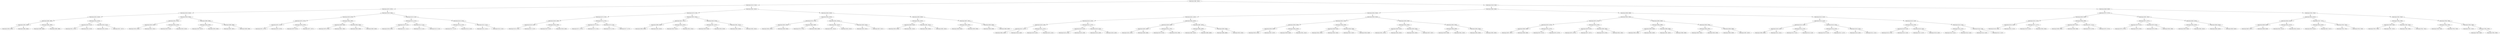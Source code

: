 digraph G{
61482447 [label="Node{data=[3861, 3861]}"]
61482447 -> 747533138
747533138 [label="Node{data=[3124, 3124]}"]
747533138 -> 1113958591
1113958591 [label="Node{data=[3070, 3070]}"]
1113958591 -> 137181451
137181451 [label="Node{data=[3018, 3018]}"]
137181451 -> 1518072220
1518072220 [label="Node{data=[3010, 3010]}"]
1518072220 -> 95423842
95423842 [label="Node{data=[2885, 2885]}"]
95423842 -> 1786735931
1786735931 [label="Node{data=[2595, 2595]}"]
1786735931 -> 192668702
192668702 [label="Node{data=[2563, 2563]}"]
1786735931 -> 235475964
235475964 [label="Node{data=[2884, 2884]}"]
95423842 -> 198693954
198693954 [label="Node{data=[2965, 2965]}"]
198693954 -> 441480886
441480886 [label="Node{data=[2886, 2886]}"]
198693954 -> 1314859766
1314859766 [label="Node{data=[2989, 2989]}"]
1518072220 -> 143611442
143611442 [label="Node{data=[3014, 3014]}"]
143611442 -> 1028650661
1028650661 [label="Node{data=[3012, 3012]}"]
1028650661 -> 615764604
615764604 [label="Node{data=[3011, 3011]}"]
1028650661 -> 327959686
327959686 [label="Node{data=[3013, 3013]}"]
143611442 -> 1631632899
1631632899 [label="Node{data=[3016, 3016]}"]
1631632899 -> 603489872
603489872 [label="Node{data=[3015, 3015]}"]
1631632899 -> 425885793
425885793 [label="Node{data=[3017, 3017]}"]
137181451 -> 1757110207
1757110207 [label="Node{data=[3026, 3026]}"]
1757110207 -> 217007117
217007117 [label="Node{data=[3022, 3022]}"]
217007117 -> 1799526854
1799526854 [label="Node{data=[3020, 3020]}"]
1799526854 -> 1714318663
1714318663 [label="Node{data=[3019, 3019]}"]
1799526854 -> 1423610010
1423610010 [label="Node{data=[3021, 3021]}"]
217007117 -> 585333024
585333024 [label="Node{data=[3024, 3024]}"]
585333024 -> 1569736723
1569736723 [label="Node{data=[3023, 3023]}"]
585333024 -> 1212240563
1212240563 [label="Node{data=[3025, 3025]}"]
1757110207 -> 1218401633
1218401633 [label="Node{data=[3066, 3066]}"]
1218401633 -> 1896615723
1896615723 [label="Node{data=[3028, 3028]}"]
1896615723 -> 771953097
771953097 [label="Node{data=[3027, 3027]}"]
1896615723 -> 1813318256
1813318256 [label="Node{data=[3056, 3056]}"]
1218401633 -> 1586724558
1586724558 [label="Node{data=[3068, 3068]}"]
1586724558 -> 1333221216
1333221216 [label="Node{data=[3067, 3067]}"]
1586724558 -> 2043451934
2043451934 [label="Node{data=[3069, 3069]}"]
1113958591 -> 1036929501
1036929501 [label="Node{data=[3108, 3108]}"]
1036929501 -> 2020488612
2020488612 [label="Node{data=[3078, 3078]}"]
2020488612 -> 232235422
232235422 [label="Node{data=[3074, 3074]}"]
232235422 -> 274126416
274126416 [label="Node{data=[3072, 3072]}"]
274126416 -> 1595532582
1595532582 [label="Node{data=[3071, 3071]}"]
274126416 -> 1456683124
1456683124 [label="Node{data=[3073, 3073]}"]
232235422 -> 1723381857
1723381857 [label="Node{data=[3076, 3076]}"]
1723381857 -> 1081743024
1081743024 [label="Node{data=[3075, 3075]}"]
1723381857 -> 1356524364
1356524364 [label="Node{data=[3077, 3077]}"]
2020488612 -> 520448443
520448443 [label="Node{data=[3082, 3082]}"]
520448443 -> 1012773258
1012773258 [label="Node{data=[3080, 3080]}"]
1012773258 -> 746782503
746782503 [label="Node{data=[3079, 3079]}"]
1012773258 -> 730194288
730194288 [label="Node{data=[3081, 3081]}"]
520448443 -> 528030986
528030986 [label="Node{data=[3084, 3084]}"]
528030986 -> 1324957326
1324957326 [label="Node{data=[3083, 3083]}"]
528030986 -> 1966709681
1966709681 [label="Node{data=[3085, 3085]}"]
1036929501 -> 1907587591
1907587591 [label="Node{data=[3116, 3116]}"]
1907587591 -> 645245046
645245046 [label="Node{data=[3112, 3112]}"]
645245046 -> 562032504
562032504 [label="Node{data=[3110, 3110]}"]
562032504 -> 404888821
404888821 [label="Node{data=[3109, 3109]}"]
562032504 -> 1923821236
1923821236 [label="Node{data=[3111, 3111]}"]
645245046 -> 2031488655
2031488655 [label="Node{data=[3114, 3114]}"]
2031488655 -> 667695866
667695866 [label="Node{data=[3113, 3113]}"]
2031488655 -> 797003586
797003586 [label="Node{data=[3115, 3115]}"]
1907587591 -> 74713736
74713736 [label="Node{data=[3120, 3120]}"]
74713736 -> 1298075391
1298075391 [label="Node{data=[3118, 3118]}"]
1298075391 -> 184739396
184739396 [label="Node{data=[3117, 3117]}"]
1298075391 -> 777802553
777802553 [label="Node{data=[3119, 3119]}"]
74713736 -> 173554736
173554736 [label="Node{data=[3122, 3122]}"]
173554736 -> 1061544818
1061544818 [label="Node{data=[3121, 3121]}"]
173554736 -> 602477080
602477080 [label="Node{data=[3123, 3123]}"]
747533138 -> 1876973767
1876973767 [label="Node{data=[3623, 3623]}"]
1876973767 -> 613568695
613568695 [label="Node{data=[3178, 3178]}"]
613568695 -> 886860068
886860068 [label="Node{data=[3170, 3170]}"]
886860068 -> 1599001717
1599001717 [label="Node{data=[3166, 3166]}"]
1599001717 -> 839227707
839227707 [label="Node{data=[3126, 3126]}"]
839227707 -> 69492772
69492772 [label="Node{data=[3125, 3125]}"]
839227707 -> 1407630541
1407630541 [label="Node{data=[3127, 3127]}"]
1599001717 -> 2049058744
2049058744 [label="Node{data=[3168, 3168]}"]
2049058744 -> 1693492614
1693492614 [label="Node{data=[3167, 3167]}"]
2049058744 -> 1139985532
1139985532 [label="Node{data=[3169, 3169]}"]
886860068 -> 630460443
630460443 [label="Node{data=[3174, 3174]}"]
630460443 -> 1323363574
1323363574 [label="Node{data=[3172, 3172]}"]
1323363574 -> 803056697
803056697 [label="Node{data=[3171, 3171]}"]
1323363574 -> 2056848530
2056848530 [label="Node{data=[3173, 3173]}"]
630460443 -> 2131285778
2131285778 [label="Node{data=[3176, 3176]}"]
2131285778 -> 918950745
918950745 [label="Node{data=[3175, 3175]}"]
2131285778 -> 1949883868
1949883868 [label="Node{data=[3177, 3177]}"]
613568695 -> 1178069597
1178069597 [label="Node{data=[3615, 3615]}"]
1178069597 -> 2134775246
2134775246 [label="Node{data=[3611, 3611]}"]
2134775246 -> 2045021611
2045021611 [label="Node{data=[3609, 3609]}"]
2045021611 -> 1258318198
1258318198 [label="Node{data=[3608, 3608]}"]
2045021611 -> 849086281
849086281 [label="Node{data=[3610, 3610]}"]
2134775246 -> 1023665329
1023665329 [label="Node{data=[3613, 3613]}"]
1023665329 -> 1624747887
1624747887 [label="Node{data=[3612, 3612]}"]
1023665329 -> 684990938
684990938 [label="Node{data=[3614, 3614]}"]
1178069597 -> 2048974278
2048974278 [label="Node{data=[3619, 3619]}"]
2048974278 -> 1487177823
1487177823 [label="Node{data=[3617, 3617]}"]
1487177823 -> 89520371
89520371 [label="Node{data=[3616, 3616]}"]
1487177823 -> 210162546
210162546 [label="Node{data=[3618, 3618]}"]
2048974278 -> 1890906569
1890906569 [label="Node{data=[3621, 3621]}"]
1890906569 -> 204372464
204372464 [label="Node{data=[3620, 3620]}"]
1890906569 -> 639015654
639015654 [label="Node{data=[3622, 3622]}"]
1876973767 -> 473022485
473022485 [label="Node{data=[3818, 3818]}"]
473022485 -> 1264337123
1264337123 [label="Node{data=[3810, 3810]}"]
1264337123 -> 876761473
876761473 [label="Node{data=[3733, 3733]}"]
876761473 -> 638659653
638659653 [label="Node{data=[3625, 3625]}"]
638659653 -> 884109818
884109818 [label="Node{data=[3624, 3624]}"]
638659653 -> 490759383
490759383 [label="Node{data=[3626, 3626]}"]
876761473 -> 992538791
992538791 [label="Node{data=[3800, 3800]}"]
992538791 -> 351572099
351572099 [label="Node{data=[3751, 3751]}"]
992538791 -> 871239238
871239238 [label="Node{data=[3809, 3809]}"]
1264337123 -> 764850736
764850736 [label="Node{data=[3814, 3814]}"]
764850736 -> 1372050157
1372050157 [label="Node{data=[3812, 3812]}"]
1372050157 -> 1627861214
1627861214 [label="Node{data=[3811, 3811]}"]
1372050157 -> 584621702
584621702 [label="Node{data=[3813, 3813]}"]
764850736 -> 977776607
977776607 [label="Node{data=[3816, 3816]}"]
977776607 -> 1442337472
1442337472 [label="Node{data=[3815, 3815]}"]
977776607 -> 220272993
220272993 [label="Node{data=[3817, 3817]}"]
473022485 -> 1810602733
1810602733 [label="Node{data=[3853, 3853]}"]
1810602733 -> 1817569560
1817569560 [label="Node{data=[3822, 3822]}"]
1817569560 -> 2074925056
2074925056 [label="Node{data=[3820, 3820]}"]
2074925056 -> 2118335493
2118335493 [label="Node{data=[3819, 3819]}"]
2074925056 -> 1237904850
1237904850 [label="Node{data=[3821, 3821]}"]
1817569560 -> 169267418
169267418 [label="Node{data=[3851, 3851]}"]
169267418 -> 401044800
401044800 [label="Node{data=[3850, 3850]}"]
169267418 -> 1889779885
1889779885 [label="Node{data=[3852, 3852]}"]
1810602733 -> 2114651414
2114651414 [label="Node{data=[3857, 3857]}"]
2114651414 -> 1118276109
1118276109 [label="Node{data=[3855, 3855]}"]
1118276109 -> 1858513516
1858513516 [label="Node{data=[3854, 3854]}"]
1118276109 -> 9353649
9353649 [label="Node{data=[3856, 3856]}"]
2114651414 -> 638267139
638267139 [label="Node{data=[3859, 3859]}"]
638267139 -> 1476537901
1476537901 [label="Node{data=[3858, 3858]}"]
638267139 -> 55343755
55343755 [label="Node{data=[3860, 3860]}"]
61482447 -> 1987713122
1987713122 [label="Node{data=[5148, 5148]}"]
1987713122 -> 167133849
167133849 [label="Node{data=[5066, 5066]}"]
167133849 -> 1087141580
1087141580 [label="Node{data=[5034, 5034]}"]
1087141580 -> 548717692
548717692 [label="Node{data=[4161, 4161]}"]
548717692 -> 103506176
103506176 [label="Node{data=[4153, 4153]}"]
103506176 -> 1030887894
1030887894 [label="Node{data=[4149, 4149]}"]
1030887894 -> 506163874
506163874 [label="Node{data=[4147, 4147]}"]
506163874 -> 414892607
414892607 [label="Node{data=[3862, 3862]}"]
506163874 -> 1162117961
1162117961 [label="Node{data=[4148, 4148]}"]
1030887894 -> 1750437534
1750437534 [label="Node{data=[4151, 4151]}"]
1750437534 -> 766402388
766402388 [label="Node{data=[4150, 4150]}"]
1750437534 -> 1674300388
1674300388 [label="Node{data=[4152, 4152]}"]
103506176 -> 41173535
41173535 [label="Node{data=[4157, 4157]}"]
41173535 -> 1183915441
1183915441 [label="Node{data=[4155, 4155]}"]
1183915441 -> 429567688
429567688 [label="Node{data=[4154, 4154]}"]
1183915441 -> 615760628
615760628 [label="Node{data=[4156, 4156]}"]
41173535 -> 74913991
74913991 [label="Node{data=[4159, 4159]}"]
74913991 -> 1246093677
1246093677 [label="Node{data=[4158, 4158]}"]
74913991 -> 115735043
115735043 [label="Node{data=[4160, 4160]}"]
548717692 -> 1023093833
1023093833 [label="Node{data=[4823, 4823]}"]
1023093833 -> 7780913
7780913 [label="Node{data=[4339, 4339]}"]
7780913 -> 1709014491
1709014491 [label="Node{data=[4285, 4285]}"]
1709014491 -> 1279374977
1279374977 [label="Node{data=[4162, 4162]}"]
1709014491 -> 691880484
691880484 [label="Node{data=[4288, 4288]}"]
7780913 -> 472891904
472891904 [label="Node{data=[4791, 4791]}"]
472891904 -> 303192059
303192059 [label="Node{data=[4574, 4574]}"]
472891904 -> 1403395718
1403395718 [label="Node{data=[4799, 4799]}"]
1023093833 -> 281631412
281631412 [label="Node{data=[4967, 4967]}"]
281631412 -> 1922344303
1922344303 [label="Node{data=[4965, 4965]}"]
1922344303 -> 1924761929
1924761929 [label="Node{data=[4831, 4831]}"]
1922344303 -> 294185910
294185910 [label="Node{data=[4966, 4966]}"]
281631412 -> 1271799753
1271799753 [label="Node{data=[5006, 5006]}"]
1271799753 -> 480666626
480666626 [label="Node{data=[4998, 4998]}"]
1271799753 -> 577459486
577459486 [label="Node{data=[5033, 5033]}"]
1087141580 -> 1953030078
1953030078 [label="Node{data=[5050, 5050]}"]
1953030078 -> 1340319405
1340319405 [label="Node{data=[5042, 5042]}"]
1340319405 -> 1615486247
1615486247 [label="Node{data=[5038, 5038]}"]
1615486247 -> 418461589
418461589 [label="Node{data=[5036, 5036]}"]
418461589 -> 718704154
718704154 [label="Node{data=[5035, 5035]}"]
418461589 -> 2018673443
2018673443 [label="Node{data=[5037, 5037]}"]
1615486247 -> 1254316651
1254316651 [label="Node{data=[5040, 5040]}"]
1254316651 -> 1528795449
1528795449 [label="Node{data=[5039, 5039]}"]
1254316651 -> 1168597534
1168597534 [label="Node{data=[5041, 5041]}"]
1340319405 -> 696302098
696302098 [label="Node{data=[5046, 5046]}"]
696302098 -> 2034281803
2034281803 [label="Node{data=[5044, 5044]}"]
2034281803 -> 1584495875
1584495875 [label="Node{data=[5043, 5043]}"]
2034281803 -> 548950849
548950849 [label="Node{data=[5045, 5045]}"]
696302098 -> 214183278
214183278 [label="Node{data=[5048, 5048]}"]
214183278 -> 1880290120
1880290120 [label="Node{data=[5047, 5047]}"]
214183278 -> 626921772
626921772 [label="Node{data=[5049, 5049]}"]
1953030078 -> 1201564829
1201564829 [label="Node{data=[5058, 5058]}"]
1201564829 -> 1780254301
1780254301 [label="Node{data=[5054, 5054]}"]
1780254301 -> 234070245
234070245 [label="Node{data=[5052, 5052]}"]
234070245 -> 1492195078
1492195078 [label="Node{data=[5051, 5051]}"]
234070245 -> 1816093185
1816093185 [label="Node{data=[5053, 5053]}"]
1780254301 -> 1646210997
1646210997 [label="Node{data=[5056, 5056]}"]
1646210997 -> 1929076635
1929076635 [label="Node{data=[5055, 5055]}"]
1646210997 -> 576864229
576864229 [label="Node{data=[5057, 5057]}"]
1201564829 -> 903507650
903507650 [label="Node{data=[5062, 5062]}"]
903507650 -> 774081867
774081867 [label="Node{data=[5060, 5060]}"]
774081867 -> 109844627
109844627 [label="Node{data=[5059, 5059]}"]
774081867 -> 899846832
899846832 [label="Node{data=[5061, 5061]}"]
903507650 -> 1407735480
1407735480 [label="Node{data=[5064, 5064]}"]
1407735480 -> 1628684379
1628684379 [label="Node{data=[5063, 5063]}"]
1407735480 -> 121443434
121443434 [label="Node{data=[5065, 5065]}"]
167133849 -> 648749359
648749359 [label="Node{data=[5098, 5098]}"]
648749359 -> 937946836
937946836 [label="Node{data=[5082, 5082]}"]
937946836 -> 1216995691
1216995691 [label="Node{data=[5074, 5074]}"]
1216995691 -> 662188628
662188628 [label="Node{data=[5070, 5070]}"]
662188628 -> 1487261133
1487261133 [label="Node{data=[5068, 5068]}"]
1487261133 -> 1346115907
1346115907 [label="Node{data=[5067, 5067]}"]
1487261133 -> 1471752342
1471752342 [label="Node{data=[5069, 5069]}"]
662188628 -> 833968807
833968807 [label="Node{data=[5072, 5072]}"]
833968807 -> 1191715577
1191715577 [label="Node{data=[5071, 5071]}"]
833968807 -> 2001653082
2001653082 [label="Node{data=[5073, 5073]}"]
1216995691 -> 1764599485
1764599485 [label="Node{data=[5078, 5078]}"]
1764599485 -> 1918286173
1918286173 [label="Node{data=[5076, 5076]}"]
1918286173 -> 1959744004
1959744004 [label="Node{data=[5075, 5075]}"]
1918286173 -> 1978295770
1978295770 [label="Node{data=[5077, 5077]}"]
1764599485 -> 1903574420
1903574420 [label="Node{data=[5080, 5080]}"]
1903574420 -> 917368502
917368502 [label="Node{data=[5079, 5079]}"]
1903574420 -> 956093717
956093717 [label="Node{data=[5081, 5081]}"]
937946836 -> 505328485
505328485 [label="Node{data=[5090, 5090]}"]
505328485 -> 1589946287
1589946287 [label="Node{data=[5086, 5086]}"]
1589946287 -> 130366111
130366111 [label="Node{data=[5084, 5084]}"]
130366111 -> 1506743055
1506743055 [label="Node{data=[5083, 5083]}"]
130366111 -> 841025224
841025224 [label="Node{data=[5085, 5085]}"]
1589946287 -> 1227040508
1227040508 [label="Node{data=[5088, 5088]}"]
1227040508 -> 1729948805
1729948805 [label="Node{data=[5087, 5087]}"]
1227040508 -> 1181404162
1181404162 [label="Node{data=[5089, 5089]}"]
505328485 -> 2085061953
2085061953 [label="Node{data=[5094, 5094]}"]
2085061953 -> 746801395
746801395 [label="Node{data=[5092, 5092]}"]
746801395 -> 754708770
754708770 [label="Node{data=[5091, 5091]}"]
746801395 -> 1012998755
1012998755 [label="Node{data=[5093, 5093]}"]
2085061953 -> 2093798691
2093798691 [label="Node{data=[5096, 5096]}"]
2093798691 -> 1245630105
1245630105 [label="Node{data=[5095, 5095]}"]
2093798691 -> 968840221
968840221 [label="Node{data=[5097, 5097]}"]
648749359 -> 209193843
209193843 [label="Node{data=[5132, 5132]}"]
209193843 -> 369598994
369598994 [label="Node{data=[5124, 5124]}"]
369598994 -> 720497741
720497741 [label="Node{data=[5120, 5120]}"]
720497741 -> 1772968626
1772968626 [label="Node{data=[5100, 5100]}"]
1772968626 -> 625145703
625145703 [label="Node{data=[5099, 5099]}"]
1772968626 -> 243193583
243193583 [label="Node{data=[5101, 5101]}"]
720497741 -> 734576873
734576873 [label="Node{data=[5122, 5122]}"]
734576873 -> 674461672
674461672 [label="Node{data=[5121, 5121]}"]
734576873 -> 452482118
452482118 [label="Node{data=[5123, 5123]}"]
369598994 -> 1657348184
1657348184 [label="Node{data=[5128, 5128]}"]
1657348184 -> 258698080
258698080 [label="Node{data=[5126, 5126]}"]
258698080 -> 1020580178
1020580178 [label="Node{data=[5125, 5125]}"]
258698080 -> 1691805930
1691805930 [label="Node{data=[5127, 5127]}"]
1657348184 -> 1328992200
1328992200 [label="Node{data=[5130, 5130]}"]
1328992200 -> 458399013
458399013 [label="Node{data=[5129, 5129]}"]
1328992200 -> 26640732
26640732 [label="Node{data=[5131, 5131]}"]
209193843 -> 1389672508
1389672508 [label="Node{data=[5140, 5140]}"]
1389672508 -> 728069409
728069409 [label="Node{data=[5136, 5136]}"]
728069409 -> 609316573
609316573 [label="Node{data=[5134, 5134]}"]
609316573 -> 301504362
301504362 [label="Node{data=[5133, 5133]}"]
609316573 -> 1713035313
1713035313 [label="Node{data=[5135, 5135]}"]
728069409 -> 1716942254
1716942254 [label="Node{data=[5138, 5138]}"]
1716942254 -> 1239341119
1239341119 [label="Node{data=[5137, 5137]}"]
1716942254 -> 474498473
474498473 [label="Node{data=[5139, 5139]}"]
1389672508 -> 748932417
748932417 [label="Node{data=[5144, 5144]}"]
748932417 -> 2039297662
2039297662 [label="Node{data=[5142, 5142]}"]
2039297662 -> 1185748560
1185748560 [label="Node{data=[5141, 5141]}"]
2039297662 -> 412509729
412509729 [label="Node{data=[5143, 5143]}"]
748932417 -> 711817655
711817655 [label="Node{data=[5146, 5146]}"]
711817655 -> 985896002
985896002 [label="Node{data=[5145, 5145]}"]
711817655 -> 343022300
343022300 [label="Node{data=[5147, 5147]}"]
1987713122 -> 1073660189
1073660189 [label="Node{data=[6406, 6406]}"]
1073660189 -> 2124396436
2124396436 [label="Node{data=[5573, 5573]}"]
2124396436 -> 1490574721
1490574721 [label="Node{data=[5565, 5565]}"]
1490574721 -> 1551370428
1551370428 [label="Node{data=[5152, 5152]}"]
1551370428 -> 365419527
365419527 [label="Node{data=[5150, 5150]}"]
365419527 -> 375908924
375908924 [label="Node{data=[5149, 5149]}"]
365419527 -> 214538532
214538532 [label="Node{data=[5151, 5151]}"]
1551370428 -> 275271145
275271145 [label="Node{data=[5177, 5177]}"]
275271145 -> 996449287
996449287 [label="Node{data=[5153, 5153]}"]
275271145 -> 318486365
318486365 [label="Node{data=[5564, 5564]}"]
1490574721 -> 1387990175
1387990175 [label="Node{data=[5569, 5569]}"]
1387990175 -> 7210020
7210020 [label="Node{data=[5567, 5567]}"]
7210020 -> 527774858
527774858 [label="Node{data=[5566, 5566]}"]
7210020 -> 1358637414
1358637414 [label="Node{data=[5568, 5568]}"]
1387990175 -> 1521358866
1521358866 [label="Node{data=[5571, 5571]}"]
1521358866 -> 705787975
705787975 [label="Node{data=[5570, 5570]}"]
1521358866 -> 477550827
477550827 [label="Node{data=[5572, 5572]}"]
2124396436 -> 365916698
365916698 [label="Node{data=[5581, 5581]}"]
365916698 -> 1066112569
1066112569 [label="Node{data=[5577, 5577]}"]
1066112569 -> 511247055
511247055 [label="Node{data=[5575, 5575]}"]
511247055 -> 878850155
878850155 [label="Node{data=[5574, 5574]}"]
511247055 -> 1515445087
1515445087 [label="Node{data=[5576, 5576]}"]
1066112569 -> 956998770
956998770 [label="Node{data=[5579, 5579]}"]
956998770 -> 1874044646
1874044646 [label="Node{data=[5578, 5578]}"]
956998770 -> 1257710099
1257710099 [label="Node{data=[5580, 5580]}"]
365916698 -> 238719281
238719281 [label="Node{data=[6402, 6402]}"]
238719281 -> 1660919216
1660919216 [label="Node{data=[5623, 5623]}"]
1660919216 -> 277447583
277447583 [label="Node{data=[5582, 5582]}"]
1660919216 -> 1662897191
1662897191 [label="Node{data=[6401, 6401]}"]
238719281 -> 972323436
972323436 [label="Node{data=[6404, 6404]}"]
972323436 -> 662201087
662201087 [label="Node{data=[6403, 6403]}"]
972323436 -> 2066843892
2066843892 [label="Node{data=[6405, 6405]}"]
1073660189 -> 1983913793
1983913793 [label="Node{data=[7634, 7634]}"]
1983913793 -> 1820146943
1820146943 [label="Node{data=[6414, 6414]}"]
1820146943 -> 150393877
150393877 [label="Node{data=[6410, 6410]}"]
150393877 -> 2146929623
2146929623 [label="Node{data=[6408, 6408]}"]
2146929623 -> 163260799
163260799 [label="Node{data=[6407, 6407]}"]
2146929623 -> 203712115
203712115 [label="Node{data=[6409, 6409]}"]
150393877 -> 852254110
852254110 [label="Node{data=[6412, 6412]}"]
852254110 -> 1906753827
1906753827 [label="Node{data=[6411, 6411]}"]
852254110 -> 554106553
554106553 [label="Node{data=[6413, 6413]}"]
1820146943 -> 247333652
247333652 [label="Node{data=[7527, 7527]}"]
247333652 -> 1590595568
1590595568 [label="Node{data=[6416, 6416]}"]
1590595568 -> 430371539
430371539 [label="Node{data=[6415, 6415]}"]
1590595568 -> 264447080
264447080 [label="Node{data=[6417, 6417]}"]
247333652 -> 1905991719
1905991719 [label="Node{data=[7632, 7632]}"]
1905991719 -> 1526759659
1526759659 [label="Node{data=[7631, 7631]}"]
1905991719 -> 1973338418
1973338418 [label="Node{data=[7633, 7633]}"]
1983913793 -> 1667779469
1667779469 [label="Node{data=[7642, 7642]}"]
1667779469 -> 1272628703
1272628703 [label="Node{data=[7638, 7638]}"]
1272628703 -> 335680407
335680407 [label="Node{data=[7636, 7636]}"]
335680407 -> 387368820
387368820 [label="Node{data=[7635, 7635]}"]
335680407 -> 906220088
906220088 [label="Node{data=[7637, 7637]}"]
1272628703 -> 728374554
728374554 [label="Node{data=[7640, 7640]}"]
728374554 -> 795884875
795884875 [label="Node{data=[7639, 7639]}"]
728374554 -> 251425462
251425462 [label="Node{data=[7641, 7641]}"]
1667779469 -> 642179907
642179907 [label="Node{data=[7646, 7646]}"]
642179907 -> 1564457052
1564457052 [label="Node{data=[7644, 7644]}"]
1564457052 -> 1930120405
1930120405 [label="Node{data=[7643, 7643]}"]
1564457052 -> 504363456
504363456 [label="Node{data=[7645, 7645]}"]
642179907 -> 264392121
264392121 [label="Node{data=[7648, 7648]}"]
264392121 -> 799009093
799009093 [label="Node{data=[7647, 7647]}"]
264392121 -> 106657159
106657159 [label="Node{data=[7650, 7650]}"]
106657159 -> 1736134005
1736134005 [label="Node{data=[7649, 7649]}"]
106657159 -> 2060024742
2060024742 [label="Node{data=[7656, 7656]}"]
}